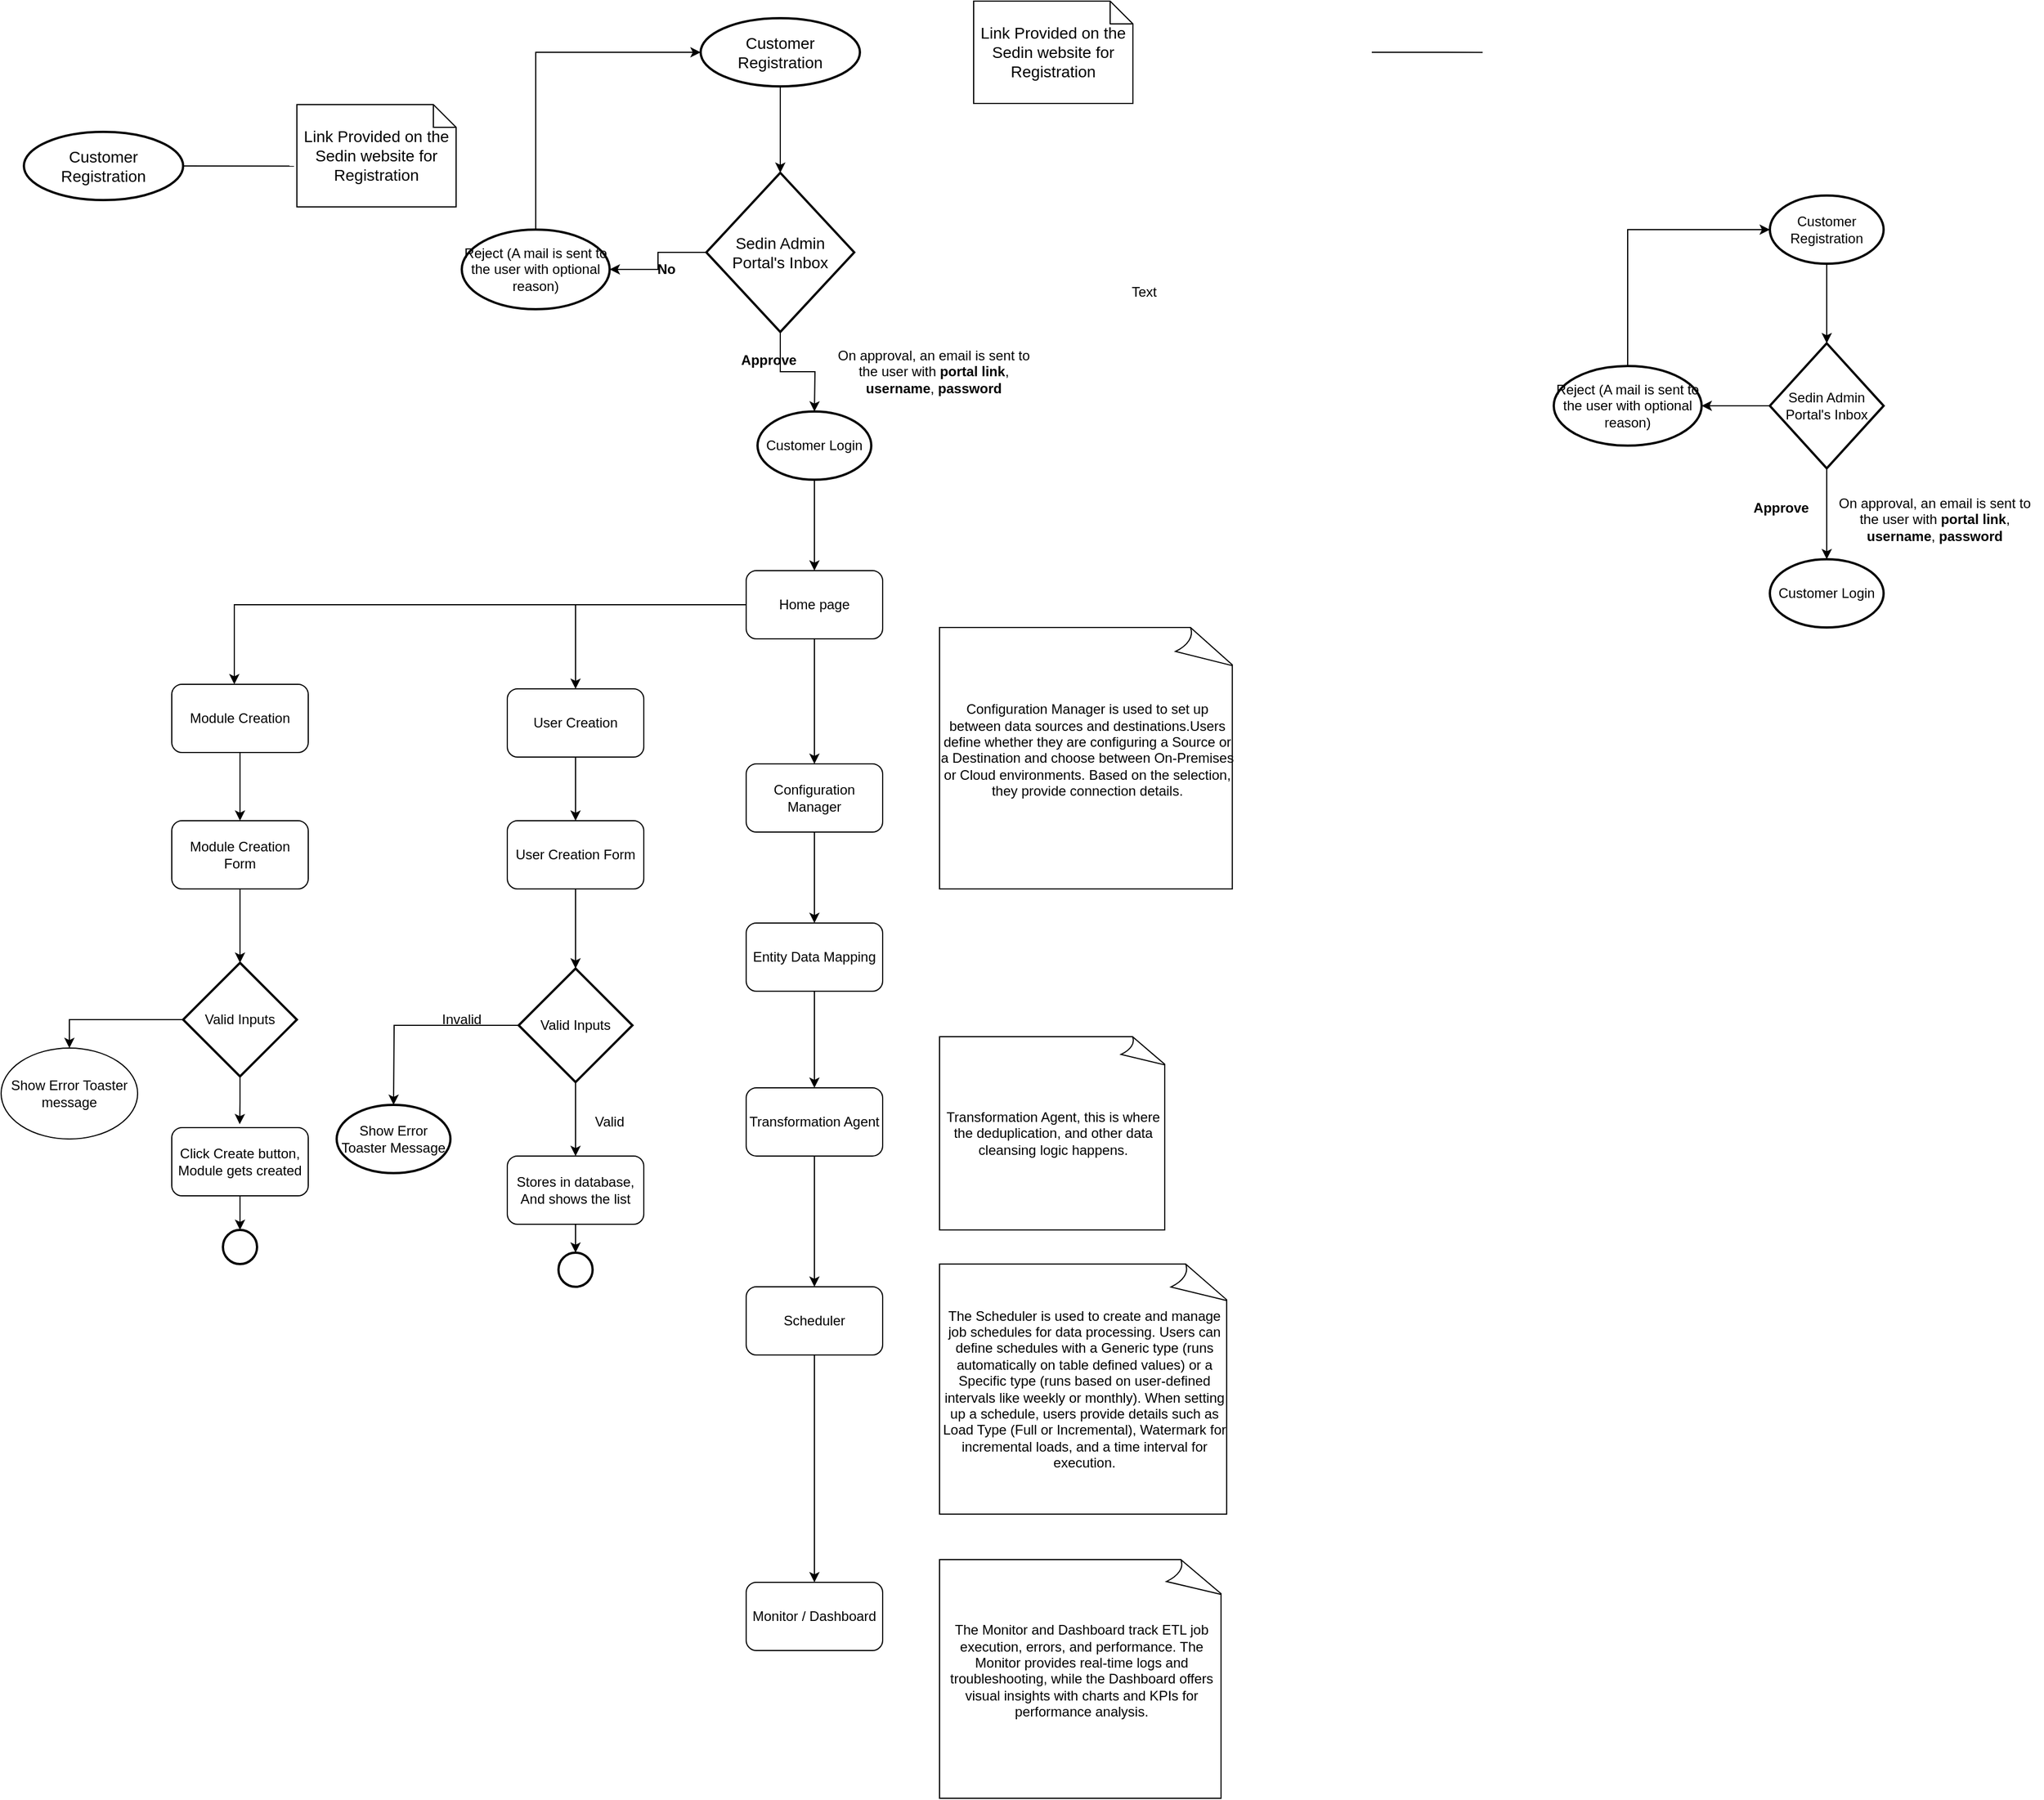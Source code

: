 <mxfile version="26.0.9">
  <diagram name="Page-1" id="JwsKtSlzKJL-_fA95mNr">
    <mxGraphModel dx="2146" dy="1695" grid="1" gridSize="10" guides="1" tooltips="1" connect="1" arrows="1" fold="1" page="1" pageScale="1" pageWidth="850" pageHeight="1100" math="0" shadow="0">
      <root>
        <mxCell id="0" />
        <mxCell id="1" parent="0" />
        <mxCell id="LhkzBAEmYKFMcDJLEphS-18" style="edgeStyle=orthogonalEdgeStyle;rounded=0;orthogonalLoop=1;jettySize=auto;html=1;entryX=0.5;entryY=0;entryDx=0;entryDy=0;" edge="1" parent="1" source="wLBPmGkjSrUaY8O8nYOr-1" target="wLBPmGkjSrUaY8O8nYOr-2">
          <mxGeometry relative="1" as="geometry" />
        </mxCell>
        <mxCell id="wLBPmGkjSrUaY8O8nYOr-1" value="&lt;font style=&quot;font-size: 14px;&quot;&gt;Customer Registration&lt;/font&gt;" style="strokeWidth=2;html=1;shape=mxgraph.flowchart.start_1;whiteSpace=wrap;" parent="1" vertex="1">
          <mxGeometry x="190" y="-66" width="140" height="60" as="geometry" />
        </mxCell>
        <mxCell id="wLBPmGkjSrUaY8O8nYOr-5" style="edgeStyle=orthogonalEdgeStyle;rounded=0;orthogonalLoop=1;jettySize=auto;html=1;" parent="1" source="wLBPmGkjSrUaY8O8nYOr-2" edge="1">
          <mxGeometry relative="1" as="geometry">
            <mxPoint x="290" y="280" as="targetPoint" />
          </mxGeometry>
        </mxCell>
        <mxCell id="wLBPmGkjSrUaY8O8nYOr-2" value="&lt;font style=&quot;font-size: 14px;&quot;&gt;Sedin Admin Portal&#39;s Inbox&lt;/font&gt;" style="rhombus;whiteSpace=wrap;html=1;strokeWidth=2;" parent="1" vertex="1">
          <mxGeometry x="195" y="70" width="130" height="140" as="geometry" />
        </mxCell>
        <mxCell id="wLBPmGkjSrUaY8O8nYOr-13" style="edgeStyle=orthogonalEdgeStyle;rounded=0;orthogonalLoop=1;jettySize=auto;html=1;entryX=0.5;entryY=0;entryDx=0;entryDy=0;exitX=0.5;exitY=1;exitDx=0;exitDy=0;" parent="1" source="TD3ph9XTpCU9QJQ2LqiL-3" target="wLBPmGkjSrUaY8O8nYOr-11" edge="1">
          <mxGeometry relative="1" as="geometry" />
        </mxCell>
        <mxCell id="wLBPmGkjSrUaY8O8nYOr-23" style="edgeStyle=orthogonalEdgeStyle;rounded=0;orthogonalLoop=1;jettySize=auto;html=1;entryX=0.5;entryY=0;entryDx=0;entryDy=0;exitX=0;exitY=0.5;exitDx=0;exitDy=0;" parent="1" source="TD3ph9XTpCU9QJQ2LqiL-3" target="wLBPmGkjSrUaY8O8nYOr-22" edge="1">
          <mxGeometry relative="1" as="geometry" />
        </mxCell>
        <mxCell id="TD3ph9XTpCU9QJQ2LqiL-4" style="edgeStyle=orthogonalEdgeStyle;rounded=0;orthogonalLoop=1;jettySize=auto;html=1;entryX=0.5;entryY=0;entryDx=0;entryDy=0;" parent="1" source="wLBPmGkjSrUaY8O8nYOr-4" target="TD3ph9XTpCU9QJQ2LqiL-3" edge="1">
          <mxGeometry relative="1" as="geometry" />
        </mxCell>
        <mxCell id="wLBPmGkjSrUaY8O8nYOr-4" value="Customer Login" style="strokeWidth=2;html=1;shape=mxgraph.flowchart.start_1;whiteSpace=wrap;" parent="1" vertex="1">
          <mxGeometry x="240" y="280" width="100" height="60" as="geometry" />
        </mxCell>
        <mxCell id="wLBPmGkjSrUaY8O8nYOr-6" value="Reject (A mail is sent to the user with optional reason)" style="strokeWidth=2;html=1;shape=mxgraph.flowchart.start_1;whiteSpace=wrap;" parent="1" vertex="1">
          <mxGeometry x="-20" y="120" width="130" height="70" as="geometry" />
        </mxCell>
        <mxCell id="wLBPmGkjSrUaY8O8nYOr-7" style="edgeStyle=orthogonalEdgeStyle;rounded=0;orthogonalLoop=1;jettySize=auto;html=1;entryX=1;entryY=0.5;entryDx=0;entryDy=0;entryPerimeter=0;" parent="1" source="wLBPmGkjSrUaY8O8nYOr-2" target="wLBPmGkjSrUaY8O8nYOr-6" edge="1">
          <mxGeometry relative="1" as="geometry" />
        </mxCell>
        <mxCell id="wLBPmGkjSrUaY8O8nYOr-9" value="&lt;b&gt;Approve&lt;/b&gt;" style="text;html=1;align=center;verticalAlign=middle;whiteSpace=wrap;rounded=0;" parent="1" vertex="1">
          <mxGeometry x="220" y="220" width="60" height="30" as="geometry" />
        </mxCell>
        <mxCell id="wLBPmGkjSrUaY8O8nYOr-10" value="On approval, an email is sent to the user with &lt;b&gt;portal link&lt;/b&gt;, &lt;b&gt;username&lt;/b&gt;, &lt;b&gt;password&lt;/b&gt;" style="text;html=1;align=center;verticalAlign=middle;whiteSpace=wrap;rounded=0;" parent="1" vertex="1">
          <mxGeometry x="300" y="230" width="190" height="30" as="geometry" />
        </mxCell>
        <mxCell id="wLBPmGkjSrUaY8O8nYOr-14" style="edgeStyle=orthogonalEdgeStyle;rounded=0;orthogonalLoop=1;jettySize=auto;html=1;" parent="1" source="wLBPmGkjSrUaY8O8nYOr-11" target="wLBPmGkjSrUaY8O8nYOr-12" edge="1">
          <mxGeometry relative="1" as="geometry" />
        </mxCell>
        <mxCell id="wLBPmGkjSrUaY8O8nYOr-11" value="Configuration Manager" style="rounded=1;whiteSpace=wrap;html=1;" parent="1" vertex="1">
          <mxGeometry x="230" y="590" width="120" height="60" as="geometry" />
        </mxCell>
        <mxCell id="wLBPmGkjSrUaY8O8nYOr-15" style="edgeStyle=orthogonalEdgeStyle;rounded=0;orthogonalLoop=1;jettySize=auto;html=1;entryX=0.5;entryY=0;entryDx=0;entryDy=0;" parent="1" source="wLBPmGkjSrUaY8O8nYOr-12" target="wLBPmGkjSrUaY8O8nYOr-16" edge="1">
          <mxGeometry relative="1" as="geometry">
            <mxPoint x="290" y="820" as="targetPoint" />
          </mxGeometry>
        </mxCell>
        <mxCell id="wLBPmGkjSrUaY8O8nYOr-12" value="Entity Data Mapping" style="rounded=1;whiteSpace=wrap;html=1;" parent="1" vertex="1">
          <mxGeometry x="230" y="730" width="120" height="60" as="geometry" />
        </mxCell>
        <mxCell id="wLBPmGkjSrUaY8O8nYOr-18" value="" style="edgeStyle=orthogonalEdgeStyle;rounded=0;orthogonalLoop=1;jettySize=auto;html=1;" parent="1" source="wLBPmGkjSrUaY8O8nYOr-16" target="wLBPmGkjSrUaY8O8nYOr-17" edge="1">
          <mxGeometry relative="1" as="geometry" />
        </mxCell>
        <mxCell id="wLBPmGkjSrUaY8O8nYOr-16" value="Transformation Agent" style="rounded=1;whiteSpace=wrap;html=1;" parent="1" vertex="1">
          <mxGeometry x="230" y="875" width="120" height="60" as="geometry" />
        </mxCell>
        <mxCell id="wLBPmGkjSrUaY8O8nYOr-20" value="" style="edgeStyle=orthogonalEdgeStyle;rounded=0;orthogonalLoop=1;jettySize=auto;html=1;" parent="1" source="wLBPmGkjSrUaY8O8nYOr-17" target="wLBPmGkjSrUaY8O8nYOr-19" edge="1">
          <mxGeometry relative="1" as="geometry" />
        </mxCell>
        <mxCell id="wLBPmGkjSrUaY8O8nYOr-17" value="Scheduler" style="rounded=1;whiteSpace=wrap;html=1;" parent="1" vertex="1">
          <mxGeometry x="230" y="1050" width="120" height="60" as="geometry" />
        </mxCell>
        <mxCell id="wLBPmGkjSrUaY8O8nYOr-19" value="Monitor / Dashboard" style="rounded=1;whiteSpace=wrap;html=1;" parent="1" vertex="1">
          <mxGeometry x="230" y="1310" width="120" height="60" as="geometry" />
        </mxCell>
        <mxCell id="wLBPmGkjSrUaY8O8nYOr-30" style="edgeStyle=orthogonalEdgeStyle;rounded=0;orthogonalLoop=1;jettySize=auto;html=1;" parent="1" source="wLBPmGkjSrUaY8O8nYOr-22" edge="1">
          <mxGeometry relative="1" as="geometry">
            <mxPoint x="80" y="640" as="targetPoint" />
          </mxGeometry>
        </mxCell>
        <mxCell id="wLBPmGkjSrUaY8O8nYOr-22" value="User Creation" style="rounded=1;whiteSpace=wrap;html=1;" parent="1" vertex="1">
          <mxGeometry x="20" y="524" width="120" height="60" as="geometry" />
        </mxCell>
        <mxCell id="wLBPmGkjSrUaY8O8nYOr-33" value="" style="edgeStyle=orthogonalEdgeStyle;rounded=0;orthogonalLoop=1;jettySize=auto;html=1;" parent="1" source="wLBPmGkjSrUaY8O8nYOr-31" edge="1">
          <mxGeometry relative="1" as="geometry">
            <mxPoint x="80" y="770" as="targetPoint" />
          </mxGeometry>
        </mxCell>
        <mxCell id="wLBPmGkjSrUaY8O8nYOr-31" value="User Creation Form" style="rounded=1;whiteSpace=wrap;html=1;" parent="1" vertex="1">
          <mxGeometry x="20" y="640" width="120" height="60" as="geometry" />
        </mxCell>
        <mxCell id="wLBPmGkjSrUaY8O8nYOr-35" style="edgeStyle=orthogonalEdgeStyle;rounded=0;orthogonalLoop=1;jettySize=auto;html=1;" parent="1" source="wLBPmGkjSrUaY8O8nYOr-34" edge="1">
          <mxGeometry relative="1" as="geometry">
            <mxPoint x="-80" y="890" as="targetPoint" />
          </mxGeometry>
        </mxCell>
        <mxCell id="wLBPmGkjSrUaY8O8nYOr-40" style="edgeStyle=orthogonalEdgeStyle;rounded=0;orthogonalLoop=1;jettySize=auto;html=1;entryX=0.5;entryY=0;entryDx=0;entryDy=0;exitX=0.5;exitY=1;exitDx=0;exitDy=0;exitPerimeter=0;" parent="1" source="wLBPmGkjSrUaY8O8nYOr-34" target="wLBPmGkjSrUaY8O8nYOr-39" edge="1">
          <mxGeometry relative="1" as="geometry">
            <Array as="points" />
          </mxGeometry>
        </mxCell>
        <mxCell id="wLBPmGkjSrUaY8O8nYOr-34" value="Valid Inputs" style="strokeWidth=2;html=1;shape=mxgraph.flowchart.decision;whiteSpace=wrap;" parent="1" vertex="1">
          <mxGeometry x="30" y="770" width="100" height="100" as="geometry" />
        </mxCell>
        <mxCell id="wLBPmGkjSrUaY8O8nYOr-37" value="Show Error Toaster Message" style="strokeWidth=2;html=1;shape=mxgraph.flowchart.start_1;whiteSpace=wrap;" parent="1" vertex="1">
          <mxGeometry x="-130" y="890" width="100" height="60" as="geometry" />
        </mxCell>
        <mxCell id="wLBPmGkjSrUaY8O8nYOr-38" value="Invalid" style="text;html=1;align=center;verticalAlign=middle;whiteSpace=wrap;rounded=0;" parent="1" vertex="1">
          <mxGeometry x="-50" y="800" width="60" height="30" as="geometry" />
        </mxCell>
        <mxCell id="wLBPmGkjSrUaY8O8nYOr-39" value="Stores in database, And shows the list" style="rounded=1;whiteSpace=wrap;html=1;" parent="1" vertex="1">
          <mxGeometry x="20" y="935" width="120" height="60" as="geometry" />
        </mxCell>
        <mxCell id="wLBPmGkjSrUaY8O8nYOr-42" value="" style="strokeWidth=2;html=1;shape=mxgraph.flowchart.start_2;whiteSpace=wrap;" parent="1" vertex="1">
          <mxGeometry x="65" y="1020" width="30" height="30" as="geometry" />
        </mxCell>
        <mxCell id="wLBPmGkjSrUaY8O8nYOr-43" style="edgeStyle=orthogonalEdgeStyle;rounded=0;orthogonalLoop=1;jettySize=auto;html=1;entryX=0.5;entryY=0;entryDx=0;entryDy=0;entryPerimeter=0;" parent="1" source="wLBPmGkjSrUaY8O8nYOr-39" target="wLBPmGkjSrUaY8O8nYOr-42" edge="1">
          <mxGeometry relative="1" as="geometry" />
        </mxCell>
        <mxCell id="wLBPmGkjSrUaY8O8nYOr-52" value="Valid" style="text;html=1;align=center;verticalAlign=middle;whiteSpace=wrap;rounded=0;" parent="1" vertex="1">
          <mxGeometry x="80" y="890" width="60" height="30" as="geometry" />
        </mxCell>
        <mxCell id="wLBPmGkjSrUaY8O8nYOr-58" value="" style="edgeStyle=orthogonalEdgeStyle;rounded=0;orthogonalLoop=1;jettySize=auto;html=1;" parent="1" source="wLBPmGkjSrUaY8O8nYOr-59" target="wLBPmGkjSrUaY8O8nYOr-61" edge="1">
          <mxGeometry relative="1" as="geometry" />
        </mxCell>
        <mxCell id="wLBPmGkjSrUaY8O8nYOr-59" value="Customer Registration" style="strokeWidth=2;html=1;shape=mxgraph.flowchart.start_1;whiteSpace=wrap;" parent="1" vertex="1">
          <mxGeometry x="1130" y="90" width="100" height="60" as="geometry" />
        </mxCell>
        <mxCell id="wLBPmGkjSrUaY8O8nYOr-60" style="edgeStyle=orthogonalEdgeStyle;rounded=0;orthogonalLoop=1;jettySize=auto;html=1;" parent="1" source="wLBPmGkjSrUaY8O8nYOr-61" edge="1">
          <mxGeometry relative="1" as="geometry">
            <mxPoint x="1180" y="410" as="targetPoint" />
          </mxGeometry>
        </mxCell>
        <mxCell id="wLBPmGkjSrUaY8O8nYOr-61" value="Sedin Admin Portal&#39;s Inbox" style="rhombus;whiteSpace=wrap;html=1;strokeWidth=2;" parent="1" vertex="1">
          <mxGeometry x="1130" y="220" width="100" height="110" as="geometry" />
        </mxCell>
        <mxCell id="wLBPmGkjSrUaY8O8nYOr-62" value="Reject (A mail is sent to the user with optional reason)" style="strokeWidth=2;html=1;shape=mxgraph.flowchart.start_1;whiteSpace=wrap;" parent="1" vertex="1">
          <mxGeometry x="940" y="240" width="130" height="70" as="geometry" />
        </mxCell>
        <mxCell id="wLBPmGkjSrUaY8O8nYOr-63" style="edgeStyle=orthogonalEdgeStyle;rounded=0;orthogonalLoop=1;jettySize=auto;html=1;entryX=1;entryY=0.5;entryDx=0;entryDy=0;entryPerimeter=0;" parent="1" source="wLBPmGkjSrUaY8O8nYOr-61" target="wLBPmGkjSrUaY8O8nYOr-62" edge="1">
          <mxGeometry relative="1" as="geometry" />
        </mxCell>
        <mxCell id="wLBPmGkjSrUaY8O8nYOr-64" style="edgeStyle=orthogonalEdgeStyle;rounded=0;orthogonalLoop=1;jettySize=auto;html=1;entryX=0;entryY=0.5;entryDx=0;entryDy=0;entryPerimeter=0;" parent="1" source="wLBPmGkjSrUaY8O8nYOr-62" target="wLBPmGkjSrUaY8O8nYOr-59" edge="1">
          <mxGeometry relative="1" as="geometry">
            <Array as="points">
              <mxPoint x="1005" y="120" />
            </Array>
          </mxGeometry>
        </mxCell>
        <mxCell id="wLBPmGkjSrUaY8O8nYOr-65" value="&lt;b&gt;Approve&lt;/b&gt;" style="text;html=1;align=center;verticalAlign=middle;whiteSpace=wrap;rounded=0;" parent="1" vertex="1">
          <mxGeometry x="1110" y="350" width="60" height="30" as="geometry" />
        </mxCell>
        <mxCell id="wLBPmGkjSrUaY8O8nYOr-66" value="On approval, an email is sent to the user with &lt;b&gt;portal link&lt;/b&gt;, &lt;b&gt;username&lt;/b&gt;, &lt;b&gt;password&lt;/b&gt;" style="text;html=1;align=center;verticalAlign=middle;whiteSpace=wrap;rounded=0;" parent="1" vertex="1">
          <mxGeometry x="1180" y="360" width="190" height="30" as="geometry" />
        </mxCell>
        <mxCell id="wLBPmGkjSrUaY8O8nYOr-67" value="Customer Login" style="strokeWidth=2;html=1;shape=mxgraph.flowchart.start_1;whiteSpace=wrap;" parent="1" vertex="1">
          <mxGeometry x="1130" y="410" width="100" height="60" as="geometry" />
        </mxCell>
        <mxCell id="wLBPmGkjSrUaY8O8nYOr-68" value="" style="edgeStyle=orthogonalEdgeStyle;rounded=0;orthogonalLoop=1;jettySize=auto;html=1;" parent="1" edge="1">
          <mxGeometry relative="1" as="geometry">
            <mxPoint x="80" y="450" as="sourcePoint" />
            <mxPoint x="-220" y="520" as="targetPoint" />
            <Array as="points">
              <mxPoint x="-220" y="450" />
            </Array>
          </mxGeometry>
        </mxCell>
        <mxCell id="wLBPmGkjSrUaY8O8nYOr-69" value="Module Creation Form" style="whiteSpace=wrap;html=1;rounded=1;" parent="1" vertex="1">
          <mxGeometry x="-275" y="640" width="120" height="60" as="geometry" />
        </mxCell>
        <mxCell id="wLBPmGkjSrUaY8O8nYOr-70" value="" style="edgeStyle=orthogonalEdgeStyle;rounded=0;orthogonalLoop=1;jettySize=auto;html=1;entryX=0.498;entryY=-0.05;entryDx=0;entryDy=0;entryPerimeter=0;" parent="1" source="wLBPmGkjSrUaY8O8nYOr-72" target="wLBPmGkjSrUaY8O8nYOr-74" edge="1">
          <mxGeometry relative="1" as="geometry">
            <mxPoint x="-215" y="965" as="targetPoint" />
          </mxGeometry>
        </mxCell>
        <mxCell id="wLBPmGkjSrUaY8O8nYOr-71" style="edgeStyle=orthogonalEdgeStyle;rounded=0;orthogonalLoop=1;jettySize=auto;html=1;entryX=0.5;entryY=0;entryDx=0;entryDy=0;" parent="1" source="wLBPmGkjSrUaY8O8nYOr-72" target="wLBPmGkjSrUaY8O8nYOr-75" edge="1">
          <mxGeometry relative="1" as="geometry" />
        </mxCell>
        <mxCell id="wLBPmGkjSrUaY8O8nYOr-72" value="Valid Inputs" style="strokeWidth=2;html=1;shape=mxgraph.flowchart.decision;whiteSpace=wrap;" parent="1" vertex="1">
          <mxGeometry x="-265" y="765" width="100" height="100" as="geometry" />
        </mxCell>
        <mxCell id="wLBPmGkjSrUaY8O8nYOr-73" style="edgeStyle=orthogonalEdgeStyle;rounded=0;orthogonalLoop=1;jettySize=auto;html=1;entryX=0.5;entryY=0;entryDx=0;entryDy=0;entryPerimeter=0;exitX=0.5;exitY=1;exitDx=0;exitDy=0;" parent="1" source="wLBPmGkjSrUaY8O8nYOr-69" target="wLBPmGkjSrUaY8O8nYOr-72" edge="1">
          <mxGeometry relative="1" as="geometry">
            <mxPoint x="-215" y="700" as="sourcePoint" />
          </mxGeometry>
        </mxCell>
        <mxCell id="wLBPmGkjSrUaY8O8nYOr-74" value="Click Create button, Module gets created" style="rounded=1;whiteSpace=wrap;html=1;" parent="1" vertex="1">
          <mxGeometry x="-275" y="910" width="120" height="60" as="geometry" />
        </mxCell>
        <mxCell id="wLBPmGkjSrUaY8O8nYOr-75" value="Show Error Toaster message" style="ellipse;whiteSpace=wrap;html=1;" parent="1" vertex="1">
          <mxGeometry x="-425" y="840" width="120" height="80" as="geometry" />
        </mxCell>
        <mxCell id="wLBPmGkjSrUaY8O8nYOr-76" value="" style="strokeWidth=2;html=1;shape=mxgraph.flowchart.start_2;whiteSpace=wrap;" parent="1" vertex="1">
          <mxGeometry x="-230" y="1000" width="30" height="30" as="geometry" />
        </mxCell>
        <mxCell id="wLBPmGkjSrUaY8O8nYOr-77" style="edgeStyle=orthogonalEdgeStyle;rounded=0;orthogonalLoop=1;jettySize=auto;html=1;entryX=0.5;entryY=0;entryDx=0;entryDy=0;entryPerimeter=0;" parent="1" source="wLBPmGkjSrUaY8O8nYOr-74" target="wLBPmGkjSrUaY8O8nYOr-76" edge="1">
          <mxGeometry relative="1" as="geometry" />
        </mxCell>
        <mxCell id="wLBPmGkjSrUaY8O8nYOr-79" style="edgeStyle=orthogonalEdgeStyle;rounded=0;orthogonalLoop=1;jettySize=auto;html=1;entryX=0.5;entryY=0;entryDx=0;entryDy=0;" parent="1" source="wLBPmGkjSrUaY8O8nYOr-78" target="wLBPmGkjSrUaY8O8nYOr-69" edge="1">
          <mxGeometry relative="1" as="geometry" />
        </mxCell>
        <mxCell id="wLBPmGkjSrUaY8O8nYOr-78" value="Module Creation" style="rounded=1;whiteSpace=wrap;html=1;" parent="1" vertex="1">
          <mxGeometry x="-275" y="520" width="120" height="60" as="geometry" />
        </mxCell>
        <mxCell id="wLBPmGkjSrUaY8O8nYOr-83" value="&#xa;&lt;p data-pm-slice=&quot;1 1 []&quot;&gt;Configuration Manager  is used to set up between data sources and destinations.Users define whether they are configuring a Source  or a Destination and choose between On-Premises or Cloud environments.  Based on the selection, they provide connection details.&lt;/p&gt;&#xa;&#xa;" style="whiteSpace=wrap;html=1;shape=mxgraph.basic.document" parent="1" vertex="1">
          <mxGeometry x="400" y="470" width="260" height="230" as="geometry" />
        </mxCell>
        <mxCell id="wLBPmGkjSrUaY8O8nYOr-86" value="Transformation Agent, this is where the deduplication, and other data cleansing logic happens." style="whiteSpace=wrap;html=1;shape=mxgraph.basic.document" parent="1" vertex="1">
          <mxGeometry x="400" y="830" width="200" height="170" as="geometry" />
        </mxCell>
        <mxCell id="wLBPmGkjSrUaY8O8nYOr-91" value="&lt;span style=&quot;background-color: transparent; color: light-dark(rgb(0, 0, 0), rgb(255, 255, 255));&quot;&gt;The Scheduler is used to create and manage job schedules for data processing. Users can define schedules with a Generic type (runs automatically on table defined values) or a Specific type (runs based on user-defined intervals like weekly or monthly). When setting up a schedule, users provide details such as Load Type (Full or Incremental), Watermark for incremental loads, and a time interval for execution.&lt;/span&gt;" style="whiteSpace=wrap;html=1;shape=mxgraph.basic.document" parent="1" vertex="1">
          <mxGeometry x="400" y="1030" width="255" height="220" as="geometry" />
        </mxCell>
        <mxCell id="wLBPmGkjSrUaY8O8nYOr-92" value="&#xa;&lt;p data-pm-slice=&quot;0 0 []&quot;&gt;The Monitor and Dashboard track ETL job execution, errors, and performance. The Monitor provides real-time logs and troubleshooting, while the Dashboard offers visual insights with charts and KPIs for performance analysis.&lt;/p&gt;&#xa;&#xa;" style="whiteSpace=wrap;html=1;shape=mxgraph.basic.document" parent="1" vertex="1">
          <mxGeometry x="400" y="1290" width="250" height="210" as="geometry" />
        </mxCell>
        <mxCell id="TD3ph9XTpCU9QJQ2LqiL-1" value="&lt;b&gt;No&lt;/b&gt;" style="text;html=1;align=center;verticalAlign=middle;whiteSpace=wrap;rounded=0;" parent="1" vertex="1">
          <mxGeometry x="130" y="140" width="60" height="30" as="geometry" />
        </mxCell>
        <mxCell id="TD3ph9XTpCU9QJQ2LqiL-3" value="Home page" style="rounded=1;whiteSpace=wrap;html=1;" parent="1" vertex="1">
          <mxGeometry x="230" y="420" width="120" height="60" as="geometry" />
        </mxCell>
        <mxCell id="LhkzBAEmYKFMcDJLEphS-2" value="&lt;font style=&quot;font-size: 14px;&quot;&gt;Link Provided on the Sedin website for Registration&lt;/font&gt;" style="shape=note;size=20;whiteSpace=wrap;html=1;" vertex="1" parent="1">
          <mxGeometry x="430" y="-81" width="140" height="90" as="geometry" />
        </mxCell>
        <mxCell id="LhkzBAEmYKFMcDJLEphS-8" value="" style="endArrow=none;html=1;rounded=0;entryX=-0.018;entryY=0.601;entryDx=0;entryDy=0;entryPerimeter=0;exitX=1;exitY=0.5;exitDx=0;exitDy=0;exitPerimeter=0;" edge="1" parent="1">
          <mxGeometry width="50" height="50" relative="1" as="geometry">
            <mxPoint x="780" y="-36.0" as="sourcePoint" />
            <mxPoint x="877.48" y="-35.91" as="targetPoint" />
          </mxGeometry>
        </mxCell>
        <mxCell id="LhkzBAEmYKFMcDJLEphS-11" value="&lt;font style=&quot;font-size: 14px;&quot;&gt;Customer Registration&lt;/font&gt;" style="strokeWidth=2;html=1;shape=mxgraph.flowchart.start_1;whiteSpace=wrap;" vertex="1" parent="1">
          <mxGeometry x="-405" y="34" width="140" height="60" as="geometry" />
        </mxCell>
        <mxCell id="LhkzBAEmYKFMcDJLEphS-12" value="&lt;font style=&quot;font-size: 14px;&quot;&gt;Link Provided on the Sedin website for Registration&lt;/font&gt;" style="shape=note;size=20;whiteSpace=wrap;html=1;" vertex="1" parent="1">
          <mxGeometry x="-165" y="10" width="140" height="90" as="geometry" />
        </mxCell>
        <mxCell id="LhkzBAEmYKFMcDJLEphS-13" value="" style="endArrow=none;html=1;rounded=0;entryX=-0.018;entryY=0.601;entryDx=0;entryDy=0;entryPerimeter=0;exitX=1;exitY=0.5;exitDx=0;exitDy=0;exitPerimeter=0;" edge="1" source="LhkzBAEmYKFMcDJLEphS-11" target="LhkzBAEmYKFMcDJLEphS-12" parent="1">
          <mxGeometry width="50" height="50" relative="1" as="geometry">
            <mxPoint x="-245" y="124" as="sourcePoint" />
            <mxPoint x="-195" y="74" as="targetPoint" />
          </mxGeometry>
        </mxCell>
        <mxCell id="LhkzBAEmYKFMcDJLEphS-15" style="edgeStyle=orthogonalEdgeStyle;rounded=0;orthogonalLoop=1;jettySize=auto;html=1;exitX=0.5;exitY=0;exitDx=0;exitDy=0;exitPerimeter=0;entryX=0;entryY=0.5;entryDx=0;entryDy=0;entryPerimeter=0;" edge="1" parent="1" source="wLBPmGkjSrUaY8O8nYOr-6" target="wLBPmGkjSrUaY8O8nYOr-1">
          <mxGeometry relative="1" as="geometry" />
        </mxCell>
        <mxCell id="LhkzBAEmYKFMcDJLEphS-16" value="Text" style="text;html=1;align=center;verticalAlign=middle;whiteSpace=wrap;rounded=0;" vertex="1" parent="1">
          <mxGeometry x="550" y="160" width="60" height="30" as="geometry" />
        </mxCell>
      </root>
    </mxGraphModel>
  </diagram>
</mxfile>
